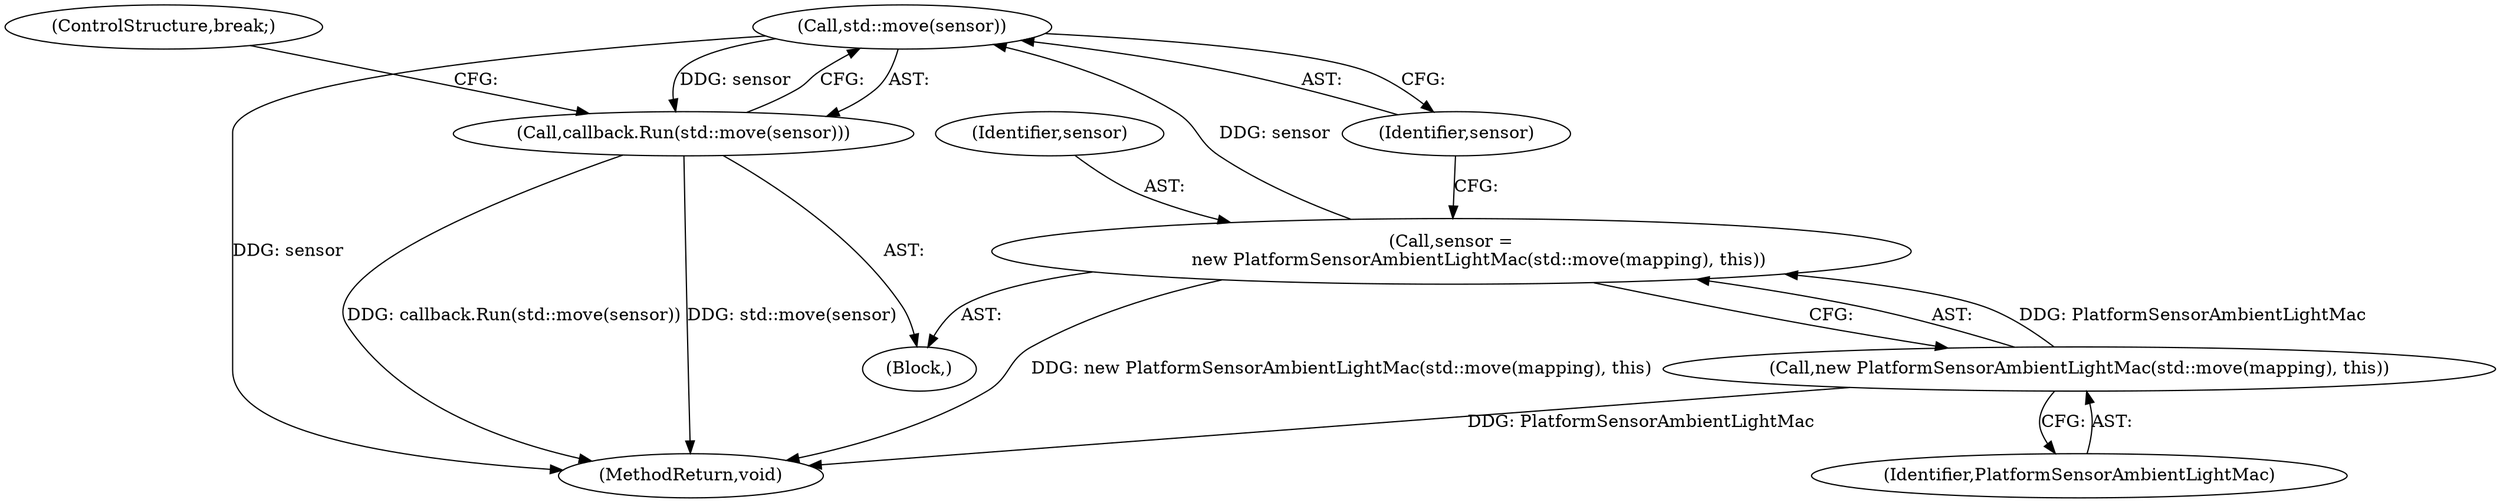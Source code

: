digraph "0_Chrome_c0c8978849ac57e4ecd613ddc8ff7852a2054734_27@API" {
"1000117" [label="(Call,std::move(sensor))"];
"1000112" [label="(Call,sensor =\n          new PlatformSensorAmbientLightMac(std::move(mapping), this))"];
"1000114" [label="(Call,new PlatformSensorAmbientLightMac(std::move(mapping), this))"];
"1000116" [label="(Call,callback.Run(std::move(sensor)))"];
"1000114" [label="(Call,new PlatformSensorAmbientLightMac(std::move(mapping), this))"];
"1000113" [label="(Identifier,sensor)"];
"1000117" [label="(Call,std::move(sensor))"];
"1000119" [label="(ControlStructure,break;)"];
"1000163" [label="(MethodReturn,void)"];
"1000110" [label="(Block,)"];
"1000115" [label="(Identifier,PlatformSensorAmbientLightMac)"];
"1000116" [label="(Call,callback.Run(std::move(sensor)))"];
"1000118" [label="(Identifier,sensor)"];
"1000112" [label="(Call,sensor =\n          new PlatformSensorAmbientLightMac(std::move(mapping), this))"];
"1000117" -> "1000116"  [label="AST: "];
"1000117" -> "1000118"  [label="CFG: "];
"1000118" -> "1000117"  [label="AST: "];
"1000116" -> "1000117"  [label="CFG: "];
"1000117" -> "1000163"  [label="DDG: sensor"];
"1000117" -> "1000116"  [label="DDG: sensor"];
"1000112" -> "1000117"  [label="DDG: sensor"];
"1000112" -> "1000110"  [label="AST: "];
"1000112" -> "1000114"  [label="CFG: "];
"1000113" -> "1000112"  [label="AST: "];
"1000114" -> "1000112"  [label="AST: "];
"1000118" -> "1000112"  [label="CFG: "];
"1000112" -> "1000163"  [label="DDG: new PlatformSensorAmbientLightMac(std::move(mapping), this)"];
"1000114" -> "1000112"  [label="DDG: PlatformSensorAmbientLightMac"];
"1000114" -> "1000115"  [label="CFG: "];
"1000115" -> "1000114"  [label="AST: "];
"1000114" -> "1000163"  [label="DDG: PlatformSensorAmbientLightMac"];
"1000116" -> "1000110"  [label="AST: "];
"1000119" -> "1000116"  [label="CFG: "];
"1000116" -> "1000163"  [label="DDG: std::move(sensor)"];
"1000116" -> "1000163"  [label="DDG: callback.Run(std::move(sensor))"];
}
